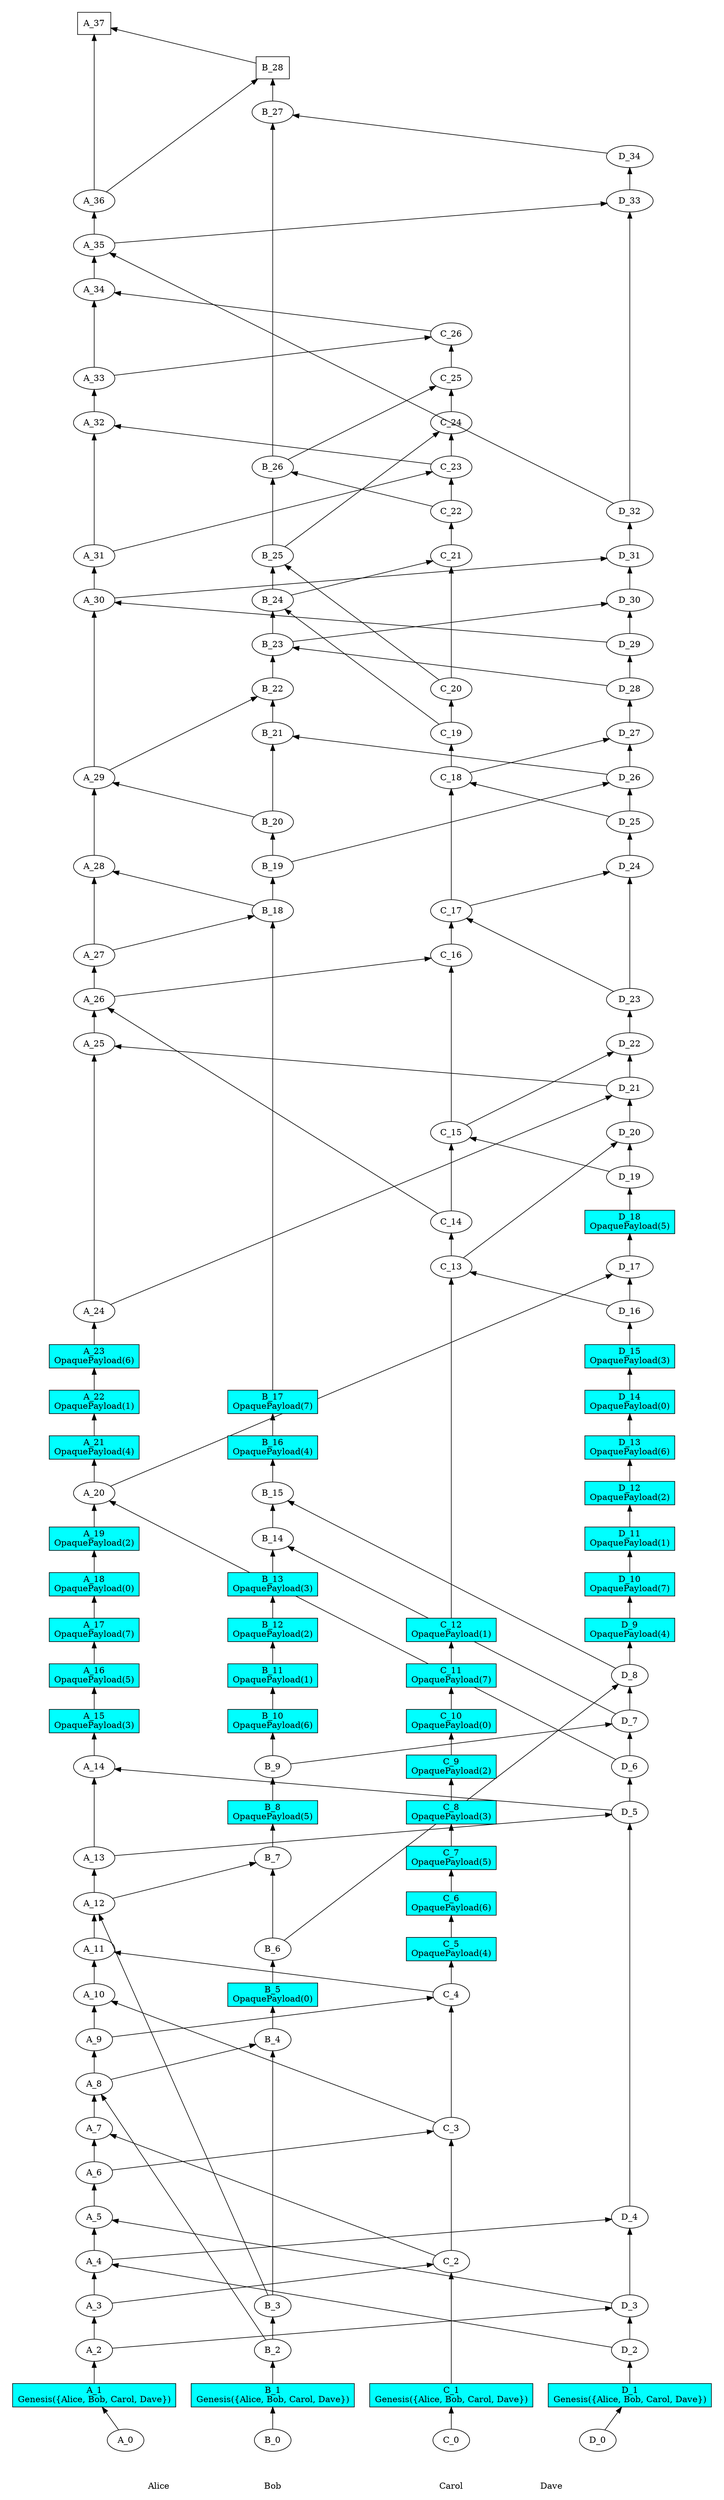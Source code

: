 /// our_id: Alice
/// peer_list: {
///   Alice: PeerState(VOTE|SEND|RECV)
///   Bob: PeerState(VOTE|SEND|RECV)
///   Carol: PeerState(VOTE|SEND|RECV)
///   Dave: PeerState(VOTE|SEND|RECV)
/// }
digraph GossipGraph {
  splines=false
  rankdir=BT

  style=invis
  subgraph cluster_Alice {
    label="Alice"
    "Alice" [style=invis]
    "Alice" -> "A_0" [style=invis]
    "A_0" -> "A_1" [minlen=1]
    "A_1" -> "A_2" [minlen=1]
    "A_2" -> "A_3" [minlen=1]
    "A_3" -> "A_4" [minlen=1]
    "A_4" -> "A_5" [minlen=1]
    "A_5" -> "A_6" [minlen=1]
    "A_6" -> "A_7" [minlen=1]
    "A_7" -> "A_8" [minlen=1]
    "A_8" -> "A_9" [minlen=1]
    "A_9" -> "A_10" [minlen=1]
    "A_10" -> "A_11" [minlen=1]
    "A_11" -> "A_12" [minlen=1]
    "A_12" -> "A_13" [minlen=1]
    "A_13" -> "A_14" [minlen=2]
    "A_14" -> "A_15" [minlen=1]
    "A_15" -> "A_16" [minlen=1]
    "A_16" -> "A_17" [minlen=1]
    "A_17" -> "A_18" [minlen=1]
    "A_18" -> "A_19" [minlen=1]
    "A_19" -> "A_20" [minlen=1]
    "A_20" -> "A_21" [minlen=1]
    "A_21" -> "A_22" [minlen=1]
    "A_22" -> "A_23" [minlen=1]
    "A_23" -> "A_24" [minlen=1]
    "A_24" -> "A_25" [minlen=6]
    "A_25" -> "A_26" [minlen=1]
    "A_26" -> "A_27" [minlen=1]
    "A_27" -> "A_28" [minlen=2]
    "A_28" -> "A_29" [minlen=2]
    "A_29" -> "A_30" [minlen=4]
    "A_30" -> "A_31" [minlen=1]
    "A_31" -> "A_32" [minlen=3]
    "A_32" -> "A_33" [minlen=1]
    "A_33" -> "A_34" [minlen=2]
    "A_34" -> "A_35" [minlen=1]
    "A_35" -> "A_36" [minlen=1]
    "A_36" -> "A_37" [minlen=4]
  }
  "D_2" -> "A_4" [constraint=false]
  "D_3" -> "A_5" [constraint=false]
  "C_2" -> "A_7" [constraint=false]
  "B_2" -> "A_8" [constraint=false]
  "C_3" -> "A_10" [constraint=false]
  "C_4" -> "A_11" [constraint=false]
  "B_3" -> "A_12" [constraint=false]
  "D_5" -> "A_14" [constraint=false]
  "D_6" -> "A_20" [constraint=false]
  "D_21" -> "A_25" [constraint=false]
  "C_14" -> "A_26" [constraint=false]
  "B_18" -> "A_28" [constraint=false]
  "B_20" -> "A_29" [constraint=false]
  "D_29" -> "A_30" [constraint=false]
  "C_23" -> "A_32" [constraint=false]
  "C_26" -> "A_34" [constraint=false]
  "D_32" -> "A_35" [constraint=false]
  "B_28" -> "A_37" [constraint=false]

  style=invis
  subgraph cluster_Bob {
    label="Bob"
    "Bob" [style=invis]
    "Bob" -> "B_0" [style=invis]
    "B_0" -> "B_1" [minlen=1]
    "B_1" -> "B_2" [minlen=1]
    "B_2" -> "B_3" [minlen=1]
    "B_3" -> "B_4" [minlen=6]
    "B_4" -> "B_5" [minlen=1]
    "B_5" -> "B_6" [minlen=1]
    "B_6" -> "B_7" [minlen=2]
    "B_7" -> "B_8" [minlen=1]
    "B_8" -> "B_9" [minlen=1]
    "B_9" -> "B_10" [minlen=1]
    "B_10" -> "B_11" [minlen=1]
    "B_11" -> "B_12" [minlen=1]
    "B_12" -> "B_13" [minlen=1]
    "B_13" -> "B_14" [minlen=1]
    "B_14" -> "B_15" [minlen=1]
    "B_15" -> "B_16" [minlen=1]
    "B_16" -> "B_17" [minlen=1]
    "B_17" -> "B_18" [minlen=11]
    "B_18" -> "B_19" [minlen=1]
    "B_19" -> "B_20" [minlen=1]
    "B_20" -> "B_21" [minlen=2]
    "B_21" -> "B_22" [minlen=1]
    "B_22" -> "B_23" [minlen=1]
    "B_23" -> "B_24" [minlen=1]
    "B_24" -> "B_25" [minlen=1]
    "B_25" -> "B_26" [minlen=2]
    "B_26" -> "B_27" [minlen=8]
    "B_27" -> "B_28" [minlen=1]
  }
  "A_8" -> "B_4" [constraint=false]
  "A_12" -> "B_7" [constraint=false]
  "D_7" -> "B_14" [constraint=false]
  "D_8" -> "B_15" [constraint=false]
  "A_27" -> "B_18" [constraint=false]
  "D_26" -> "B_21" [constraint=false]
  "A_29" -> "B_22" [constraint=false]
  "D_28" -> "B_23" [constraint=false]
  "C_19" -> "B_24" [constraint=false]
  "C_20" -> "B_25" [constraint=false]
  "C_22" -> "B_26" [constraint=false]
  "D_34" -> "B_27" [constraint=false]
  "A_36" -> "B_28" [constraint=false]

  style=invis
  subgraph cluster_Carol {
    label="Carol"
    "Carol" [style=invis]
    "Carol" -> "C_0" [style=invis]
    "C_0" -> "C_1" [minlen=1]
    "C_1" -> "C_2" [minlen=3]
    "C_2" -> "C_3" [minlen=3]
    "C_3" -> "C_4" [minlen=3]
    "C_4" -> "C_5" [minlen=1]
    "C_5" -> "C_6" [minlen=1]
    "C_6" -> "C_7" [minlen=1]
    "C_7" -> "C_8" [minlen=1]
    "C_8" -> "C_9" [minlen=1]
    "C_9" -> "C_10" [minlen=1]
    "C_10" -> "C_11" [minlen=1]
    "C_11" -> "C_12" [minlen=1]
    "C_12" -> "C_13" [minlen=8]
    "C_13" -> "C_14" [minlen=1]
    "C_14" -> "C_15" [minlen=2]
    "C_15" -> "C_16" [minlen=4]
    "C_16" -> "C_17" [minlen=1]
    "C_17" -> "C_18" [minlen=3]
    "C_18" -> "C_19" [minlen=1]
    "C_19" -> "C_20" [minlen=1]
    "C_20" -> "C_21" [minlen=3]
    "C_21" -> "C_22" [minlen=1]
    "C_22" -> "C_23" [minlen=1]
    "C_23" -> "C_24" [minlen=1]
    "C_24" -> "C_25" [minlen=1]
    "C_25" -> "C_26" [minlen=1]
  }
  "A_3" -> "C_2" [constraint=false]
  "A_6" -> "C_3" [constraint=false]
  "A_9" -> "C_4" [constraint=false]
  "D_16" -> "C_13" [constraint=false]
  "D_19" -> "C_15" [constraint=false]
  "A_26" -> "C_16" [constraint=false]
  "D_23" -> "C_17" [constraint=false]
  "D_25" -> "C_18" [constraint=false]
  "B_24" -> "C_21" [constraint=false]
  "A_31" -> "C_23" [constraint=false]
  "B_25" -> "C_24" [constraint=false]
  "B_26" -> "C_25" [constraint=false]
  "A_33" -> "C_26" [constraint=false]

  style=invis
  subgraph cluster_Dave {
    label="Dave"
    "Dave" [style=invis]
    "Dave" -> "D_0" [style=invis]
    "D_0" -> "D_1" [minlen=1]
    "D_1" -> "D_2" [minlen=1]
    "D_2" -> "D_3" [minlen=1]
    "D_3" -> "D_4" [minlen=2]
    "D_4" -> "D_5" [minlen=9]
    "D_5" -> "D_6" [minlen=1]
    "D_6" -> "D_7" [minlen=1]
    "D_7" -> "D_8" [minlen=1]
    "D_8" -> "D_9" [minlen=1]
    "D_9" -> "D_10" [minlen=1]
    "D_10" -> "D_11" [minlen=1]
    "D_11" -> "D_12" [minlen=1]
    "D_12" -> "D_13" [minlen=1]
    "D_13" -> "D_14" [minlen=1]
    "D_14" -> "D_15" [minlen=1]
    "D_15" -> "D_16" [minlen=1]
    "D_16" -> "D_17" [minlen=1]
    "D_17" -> "D_18" [minlen=1]
    "D_18" -> "D_19" [minlen=1]
    "D_19" -> "D_20" [minlen=1]
    "D_20" -> "D_21" [minlen=1]
    "D_21" -> "D_22" [minlen=1]
    "D_22" -> "D_23" [minlen=1]
    "D_23" -> "D_24" [minlen=3]
    "D_24" -> "D_25" [minlen=1]
    "D_25" -> "D_26" [minlen=1]
    "D_26" -> "D_27" [minlen=1]
    "D_27" -> "D_28" [minlen=1]
    "D_28" -> "D_29" [minlen=1]
    "D_29" -> "D_30" [minlen=1]
    "D_30" -> "D_31" [minlen=1]
    "D_31" -> "D_32" [minlen=1]
    "D_32" -> "D_33" [minlen=7]
    "D_33" -> "D_34" [minlen=1]
  }
  "A_2" -> "D_3" [constraint=false]
  "A_4" -> "D_4" [constraint=false]
  "A_13" -> "D_5" [constraint=false]
  "B_9" -> "D_7" [constraint=false]
  "B_6" -> "D_8" [constraint=false]
  "A_20" -> "D_17" [constraint=false]
  "C_13" -> "D_20" [constraint=false]
  "A_24" -> "D_21" [constraint=false]
  "C_15" -> "D_22" [constraint=false]
  "C_17" -> "D_24" [constraint=false]
  "B_19" -> "D_26" [constraint=false]
  "C_18" -> "D_27" [constraint=false]
  "B_23" -> "D_30" [constraint=false]
  "A_30" -> "D_31" [constraint=false]
  "A_35" -> "D_33" [constraint=false]

  {
    rank=same
    "Alice" [style=filled, color=white]
    "Bob" [style=filled, color=white]
    "Carol" [style=filled, color=white]
    "Dave" [style=filled, color=white]
  }
  "Alice" -> "Bob" -> "Carol" -> "Dave" [style=invis]

/// ===== details of events =====
  "A_0" [fillcolor=white, label=<<table border="0" cellborder="0" cellpadding="0" cellspacing="0">
<tr><td colspan="6">A_0</td></tr>
</table>>]
/// cause: Initial
/// last_ancestors: {Alice: 0}

  "A_1" [style=filled, fillcolor=cyan, shape=rectangle, label=<<table border="0" cellborder="0" cellpadding="0" cellspacing="0">
<tr><td colspan="6">A_1</td></tr>
<tr><td colspan="6">Genesis({Alice, Bob, Carol, Dave})</td></tr>
</table>>]
/// cause: Observation(Genesis({Alice, Bob, Carol, Dave}))
/// last_ancestors: {Alice: 1}

  "A_2" [fillcolor=white, label=<<table border="0" cellborder="0" cellpadding="0" cellspacing="0">
<tr><td colspan="6">A_2</td></tr>
</table>>]
/// cause: Requesting(Dave)
/// last_ancestors: {Alice: 2}

  "A_3" [fillcolor=white, label=<<table border="0" cellborder="0" cellpadding="0" cellspacing="0">
<tr><td colspan="6">A_3</td></tr>
</table>>]
/// cause: Requesting(Carol)
/// last_ancestors: {Alice: 3}

  "A_4" [fillcolor=white, label=<<table border="0" cellborder="0" cellpadding="0" cellspacing="0">
<tr><td colspan="6">A_4</td></tr>
</table>>]
/// cause: Request
/// last_ancestors: {Alice: 4, Dave: 2}

  "A_5" [fillcolor=white, label=<<table border="0" cellborder="0" cellpadding="0" cellspacing="0">
<tr><td colspan="6">A_5</td></tr>
</table>>]
/// cause: Response
/// last_ancestors: {Alice: 5, Dave: 3}

  "A_6" [fillcolor=white, label=<<table border="0" cellborder="0" cellpadding="0" cellspacing="0">
<tr><td colspan="6">A_6</td></tr>
</table>>]
/// cause: Requesting(Carol)
/// last_ancestors: {Alice: 6, Dave: 3}

  "A_7" [fillcolor=white, label=<<table border="0" cellborder="0" cellpadding="0" cellspacing="0">
<tr><td colspan="6">A_7</td></tr>
</table>>]
/// cause: Response
/// last_ancestors: {Alice: 7, Carol: 2, Dave: 3}

  "A_8" [fillcolor=white, label=<<table border="0" cellborder="0" cellpadding="0" cellspacing="0">
<tr><td colspan="6">A_8</td></tr>
</table>>]
/// cause: Request
/// last_ancestors: {Alice: 8, Bob: 2, Carol: 2, Dave: 3}

  "A_9" [fillcolor=white, label=<<table border="0" cellborder="0" cellpadding="0" cellspacing="0">
<tr><td colspan="6">A_9</td></tr>
</table>>]
/// cause: Requesting(Carol)
/// last_ancestors: {Alice: 9, Bob: 2, Carol: 2, Dave: 3}

  "A_10" [fillcolor=white, label=<<table border="0" cellborder="0" cellpadding="0" cellspacing="0">
<tr><td colspan="6">A_10</td></tr>
</table>>]
/// cause: Response
/// last_ancestors: {Alice: 10, Bob: 2, Carol: 3, Dave: 3}

  "A_11" [fillcolor=white, label=<<table border="0" cellborder="0" cellpadding="0" cellspacing="0">
<tr><td colspan="6">A_11</td></tr>
</table>>]
/// cause: Response
/// last_ancestors: {Alice: 11, Bob: 2, Carol: 4, Dave: 3}

  "A_12" [fillcolor=white, label=<<table border="0" cellborder="0" cellpadding="0" cellspacing="0">
<tr><td colspan="6">A_12</td></tr>
</table>>]
/// cause: Request
/// last_ancestors: {Alice: 12, Bob: 3, Carol: 4, Dave: 3}

  "A_13" [fillcolor=white, label=<<table border="0" cellborder="0" cellpadding="0" cellspacing="0">
<tr><td colspan="6">A_13</td></tr>
</table>>]
/// cause: Requesting(Dave)
/// last_ancestors: {Alice: 13, Bob: 3, Carol: 4, Dave: 3}

  "A_14" [fillcolor=white, label=<<table border="0" cellborder="0" cellpadding="0" cellspacing="0">
<tr><td colspan="6">A_14</td></tr>
</table>>]
/// cause: Response
/// last_ancestors: {Alice: 14, Bob: 3, Carol: 4, Dave: 5}

  "A_15" [style=filled, fillcolor=cyan, shape=rectangle, label=<<table border="0" cellborder="0" cellpadding="0" cellspacing="0">
<tr><td colspan="6">A_15</td></tr>
<tr><td colspan="6">OpaquePayload(3)</td></tr>
</table>>]
/// cause: Observation(OpaquePayload(3))
/// last_ancestors: {Alice: 15, Bob: 3, Carol: 4, Dave: 5}

  "A_16" [style=filled, fillcolor=cyan, shape=rectangle, label=<<table border="0" cellborder="0" cellpadding="0" cellspacing="0">
<tr><td colspan="6">A_16</td></tr>
<tr><td colspan="6">OpaquePayload(5)</td></tr>
</table>>]
/// cause: Observation(OpaquePayload(5))
/// last_ancestors: {Alice: 16, Bob: 3, Carol: 4, Dave: 5}

  "A_17" [style=filled, fillcolor=cyan, shape=rectangle, label=<<table border="0" cellborder="0" cellpadding="0" cellspacing="0">
<tr><td colspan="6">A_17</td></tr>
<tr><td colspan="6">OpaquePayload(7)</td></tr>
</table>>]
/// cause: Observation(OpaquePayload(7))
/// last_ancestors: {Alice: 17, Bob: 3, Carol: 4, Dave: 5}

  "A_18" [style=filled, fillcolor=cyan, shape=rectangle, label=<<table border="0" cellborder="0" cellpadding="0" cellspacing="0">
<tr><td colspan="6">A_18</td></tr>
<tr><td colspan="6">OpaquePayload(0)</td></tr>
</table>>]
/// cause: Observation(OpaquePayload(0))
/// last_ancestors: {Alice: 18, Bob: 3, Carol: 4, Dave: 5}

  "A_19" [style=filled, fillcolor=cyan, shape=rectangle, label=<<table border="0" cellborder="0" cellpadding="0" cellspacing="0">
<tr><td colspan="6">A_19</td></tr>
<tr><td colspan="6">OpaquePayload(2)</td></tr>
</table>>]
/// cause: Observation(OpaquePayload(2))
/// last_ancestors: {Alice: 19, Bob: 3, Carol: 4, Dave: 5}

  "A_20" [fillcolor=white, label=<<table border="0" cellborder="0" cellpadding="0" cellspacing="0">
<tr><td colspan="6">A_20</td></tr>
</table>>]
/// cause: Request
/// last_ancestors: {Alice: 20, Bob: 3, Carol: 4, Dave: 6}

  "A_21" [style=filled, fillcolor=cyan, shape=rectangle, label=<<table border="0" cellborder="0" cellpadding="0" cellspacing="0">
<tr><td colspan="6">A_21</td></tr>
<tr><td colspan="6">OpaquePayload(4)</td></tr>
</table>>]
/// cause: Observation(OpaquePayload(4))
/// last_ancestors: {Alice: 21, Bob: 3, Carol: 4, Dave: 6}

  "A_22" [style=filled, fillcolor=cyan, shape=rectangle, label=<<table border="0" cellborder="0" cellpadding="0" cellspacing="0">
<tr><td colspan="6">A_22</td></tr>
<tr><td colspan="6">OpaquePayload(1)</td></tr>
</table>>]
/// cause: Observation(OpaquePayload(1))
/// last_ancestors: {Alice: 22, Bob: 3, Carol: 4, Dave: 6}

  "A_23" [style=filled, fillcolor=cyan, shape=rectangle, label=<<table border="0" cellborder="0" cellpadding="0" cellspacing="0">
<tr><td colspan="6">A_23</td></tr>
<tr><td colspan="6">OpaquePayload(6)</td></tr>
</table>>]
/// cause: Observation(OpaquePayload(6))
/// last_ancestors: {Alice: 23, Bob: 3, Carol: 4, Dave: 6}

  "A_24" [fillcolor=white, label=<<table border="0" cellborder="0" cellpadding="0" cellspacing="0">
<tr><td colspan="6">A_24</td></tr>
</table>>]
/// cause: Requesting(Dave)
/// last_ancestors: {Alice: 24, Bob: 3, Carol: 4, Dave: 6}

  "A_25" [fillcolor=white, label=<<table border="0" cellborder="0" cellpadding="0" cellspacing="0">
<tr><td colspan="6">A_25</td></tr>
</table>>]
/// cause: Response
/// last_ancestors: {Alice: 25, Bob: 9, Carol: 13, Dave: 21}

  "A_26" [fillcolor=white, label=<<table border="0" cellborder="0" cellpadding="0" cellspacing="0">
<tr><td colspan="6">A_26</td></tr>
</table>>]
/// cause: Request
/// last_ancestors: {Alice: 26, Bob: 9, Carol: 14, Dave: 21}

  "A_27" [fillcolor=white, label=<<table border="0" cellborder="0" cellpadding="0" cellspacing="0">
<tr><td colspan="6">A_27</td></tr>
</table>>]
/// cause: Requesting(Bob)
/// last_ancestors: {Alice: 27, Bob: 9, Carol: 14, Dave: 21}

  "A_28" [fillcolor=white, label=<<table border="0" cellborder="0" cellpadding="0" cellspacing="0">
<tr><td colspan="6">A_28</td></tr>
</table>>]
/// cause: Response
/// last_ancestors: {Alice: 28, Bob: 18, Carol: 14, Dave: 21}

  "A_29" [fillcolor=white, label=<<table border="0" cellborder="0" cellpadding="0" cellspacing="0">
<tr><td colspan="6">A_29</td></tr>
</table>>]
/// cause: Request
/// last_ancestors: {Alice: 29, Bob: 20, Carol: 14, Dave: 21}

  "A_30" [fillcolor=white, label=<<table border="0" cellborder="0" cellpadding="0" cellspacing="0">
<tr><td colspan="6">A_30</td></tr>
</table>>]
/// cause: Request
/// last_ancestors: {Alice: 30, Bob: 20, Carol: 18, Dave: 29}

  "A_31" [fillcolor=white, label=<<table border="0" cellborder="0" cellpadding="0" cellspacing="0">
<tr><td colspan="6">A_31</td></tr>
</table>>]
/// cause: Requesting(Carol)
/// last_ancestors: {Alice: 31, Bob: 20, Carol: 18, Dave: 29}

  "A_32" [fillcolor=white, label=<<table border="0" cellborder="0" cellpadding="0" cellspacing="0">
<tr><td colspan="6">A_32</td></tr>
</table>>]
/// cause: Response
/// last_ancestors: {Alice: 32, Bob: 24, Carol: 23, Dave: 29}

  "A_33" [fillcolor=white, label=<<table border="0" cellborder="0" cellpadding="0" cellspacing="0">
<tr><td colspan="6">A_33</td></tr>
</table>>]
/// cause: Requesting(Carol)
/// last_ancestors: {Alice: 33, Bob: 24, Carol: 23, Dave: 29}

  "A_34" [fillcolor=white, label=<<table border="0" cellborder="0" cellpadding="0" cellspacing="0">
<tr><td colspan="6">A_34</td></tr>
</table>>]
/// cause: Response
/// last_ancestors: {Alice: 34, Bob: 26, Carol: 26, Dave: 29}

  "A_35" [fillcolor=white, label=<<table border="0" cellborder="0" cellpadding="0" cellspacing="0">
<tr><td colspan="6">A_35</td></tr>
</table>>]
/// cause: Request
/// last_ancestors: {Alice: 35, Bob: 26, Carol: 26, Dave: 32}

  "A_36" [fillcolor=white, label=<<table border="0" cellborder="0" cellpadding="0" cellspacing="0">
<tr><td colspan="6">A_36</td></tr>
</table>>]
/// cause: Requesting(Bob)
/// last_ancestors: {Alice: 36, Bob: 26, Carol: 26, Dave: 32}

  "A_37" [fillcolor=white, shape=rectangle, label=<<table border="0" cellborder="0" cellpadding="0" cellspacing="0">
<tr><td colspan="6">A_37</td></tr>
</table>>]
/// cause: Response
/// last_ancestors: {Alice: 37, Bob: 28, Carol: 26, Dave: 34}

  "B_0" [fillcolor=white, label=<<table border="0" cellborder="0" cellpadding="0" cellspacing="0">
<tr><td colspan="6">B_0</td></tr>
</table>>]
/// cause: Initial
/// last_ancestors: {Bob: 0}

  "B_1" [style=filled, fillcolor=cyan, shape=rectangle, label=<<table border="0" cellborder="0" cellpadding="0" cellspacing="0">
<tr><td colspan="6">B_1</td></tr>
<tr><td colspan="6">Genesis({Alice, Bob, Carol, Dave})</td></tr>
</table>>]
/// cause: Observation(Genesis({Alice, Bob, Carol, Dave}))
/// last_ancestors: {Bob: 1}

  "B_2" [fillcolor=white, label=<<table border="0" cellborder="0" cellpadding="0" cellspacing="0">
<tr><td colspan="6">B_2</td></tr>
</table>>]
/// cause: Requesting(Alice)
/// last_ancestors: {Bob: 2}

  "B_3" [fillcolor=white, label=<<table border="0" cellborder="0" cellpadding="0" cellspacing="0">
<tr><td colspan="6">B_3</td></tr>
</table>>]
/// cause: Requesting(Alice)
/// last_ancestors: {Bob: 3}

  "B_4" [fillcolor=white, label=<<table border="0" cellborder="0" cellpadding="0" cellspacing="0">
<tr><td colspan="6">B_4</td></tr>
</table>>]
/// cause: Response
/// last_ancestors: {Alice: 8, Bob: 4, Carol: 2, Dave: 3}

  "B_5" [style=filled, fillcolor=cyan, shape=rectangle, label=<<table border="0" cellborder="0" cellpadding="0" cellspacing="0">
<tr><td colspan="6">B_5</td></tr>
<tr><td colspan="6">OpaquePayload(0)</td></tr>
</table>>]
/// cause: Observation(OpaquePayload(0))
/// last_ancestors: {Alice: 8, Bob: 5, Carol: 2, Dave: 3}

  "B_6" [fillcolor=white, label=<<table border="0" cellborder="0" cellpadding="0" cellspacing="0">
<tr><td colspan="6">B_6</td></tr>
</table>>]
/// cause: Requesting(Dave)
/// last_ancestors: {Alice: 8, Bob: 6, Carol: 2, Dave: 3}

  "B_7" [fillcolor=white, label=<<table border="0" cellborder="0" cellpadding="0" cellspacing="0">
<tr><td colspan="6">B_7</td></tr>
</table>>]
/// cause: Response
/// last_ancestors: {Alice: 12, Bob: 7, Carol: 4, Dave: 3}

  "B_8" [style=filled, fillcolor=cyan, shape=rectangle, label=<<table border="0" cellborder="0" cellpadding="0" cellspacing="0">
<tr><td colspan="6">B_8</td></tr>
<tr><td colspan="6">OpaquePayload(5)</td></tr>
</table>>]
/// cause: Observation(OpaquePayload(5))
/// last_ancestors: {Alice: 12, Bob: 8, Carol: 4, Dave: 3}

  "B_9" [fillcolor=white, label=<<table border="0" cellborder="0" cellpadding="0" cellspacing="0">
<tr><td colspan="6">B_9</td></tr>
</table>>]
/// cause: Requesting(Dave)
/// last_ancestors: {Alice: 12, Bob: 9, Carol: 4, Dave: 3}

  "B_10" [style=filled, fillcolor=cyan, shape=rectangle, label=<<table border="0" cellborder="0" cellpadding="0" cellspacing="0">
<tr><td colspan="6">B_10</td></tr>
<tr><td colspan="6">OpaquePayload(6)</td></tr>
</table>>]
/// cause: Observation(OpaquePayload(6))
/// last_ancestors: {Alice: 12, Bob: 10, Carol: 4, Dave: 3}

  "B_11" [style=filled, fillcolor=cyan, shape=rectangle, label=<<table border="0" cellborder="0" cellpadding="0" cellspacing="0">
<tr><td colspan="6">B_11</td></tr>
<tr><td colspan="6">OpaquePayload(1)</td></tr>
</table>>]
/// cause: Observation(OpaquePayload(1))
/// last_ancestors: {Alice: 12, Bob: 11, Carol: 4, Dave: 3}

  "B_12" [style=filled, fillcolor=cyan, shape=rectangle, label=<<table border="0" cellborder="0" cellpadding="0" cellspacing="0">
<tr><td colspan="6">B_12</td></tr>
<tr><td colspan="6">OpaquePayload(2)</td></tr>
</table>>]
/// cause: Observation(OpaquePayload(2))
/// last_ancestors: {Alice: 12, Bob: 12, Carol: 4, Dave: 3}

  "B_13" [style=filled, fillcolor=cyan, shape=rectangle, label=<<table border="0" cellborder="0" cellpadding="0" cellspacing="0">
<tr><td colspan="6">B_13</td></tr>
<tr><td colspan="6">OpaquePayload(3)</td></tr>
</table>>]
/// cause: Observation(OpaquePayload(3))
/// last_ancestors: {Alice: 12, Bob: 13, Carol: 4, Dave: 3}

  "B_14" [fillcolor=white, label=<<table border="0" cellborder="0" cellpadding="0" cellspacing="0">
<tr><td colspan="6">B_14</td></tr>
</table>>]
/// cause: Response
/// last_ancestors: {Alice: 13, Bob: 14, Carol: 4, Dave: 7}

  "B_15" [fillcolor=white, label=<<table border="0" cellborder="0" cellpadding="0" cellspacing="0">
<tr><td colspan="6">B_15</td></tr>
</table>>]
/// cause: Response
/// last_ancestors: {Alice: 13, Bob: 15, Carol: 4, Dave: 8}

  "B_16" [style=filled, fillcolor=cyan, shape=rectangle, label=<<table border="0" cellborder="0" cellpadding="0" cellspacing="0">
<tr><td colspan="6">B_16</td></tr>
<tr><td colspan="6">OpaquePayload(4)</td></tr>
</table>>]
/// cause: Observation(OpaquePayload(4))
/// last_ancestors: {Alice: 13, Bob: 16, Carol: 4, Dave: 8}

  "B_17" [style=filled, fillcolor=cyan, shape=rectangle, label=<<table border="0" cellborder="0" cellpadding="0" cellspacing="0">
<tr><td colspan="6">B_17</td></tr>
<tr><td colspan="6">OpaquePayload(7)</td></tr>
</table>>]
/// cause: Observation(OpaquePayload(7))
/// last_ancestors: {Alice: 13, Bob: 17, Carol: 4, Dave: 8}

  "B_18" [fillcolor=white, label=<<table border="0" cellborder="0" cellpadding="0" cellspacing="0">
<tr><td colspan="6">B_18</td></tr>
</table>>]
/// cause: Request
/// last_ancestors: {Alice: 27, Bob: 18, Carol: 14, Dave: 21}

  "B_19" [fillcolor=white, label=<<table border="0" cellborder="0" cellpadding="0" cellspacing="0">
<tr><td colspan="6">B_19</td></tr>
</table>>]
/// cause: Requesting(Dave)
/// last_ancestors: {Alice: 27, Bob: 19, Carol: 14, Dave: 21}

  "B_20" [fillcolor=white, label=<<table border="0" cellborder="0" cellpadding="0" cellspacing="0">
<tr><td colspan="6">B_20</td></tr>
</table>>]
/// cause: Requesting(Alice)
/// last_ancestors: {Alice: 27, Bob: 20, Carol: 14, Dave: 21}

  "B_21" [fillcolor=white, label=<<table border="0" cellborder="0" cellpadding="0" cellspacing="0">
<tr><td colspan="6">B_21</td></tr>
</table>>]
/// cause: Response
/// last_ancestors: {Alice: 27, Bob: 21, Carol: 17, Dave: 26}

  "B_22" [fillcolor=white, label=<<table border="0" cellborder="0" cellpadding="0" cellspacing="0">
<tr><td colspan="6">B_22</td></tr>
</table>>]
/// cause: Response
/// last_ancestors: {Alice: 29, Bob: 22, Carol: 17, Dave: 26}

  "B_23" [fillcolor=white, label=<<table border="0" cellborder="0" cellpadding="0" cellspacing="0">
<tr><td colspan="6">B_23</td></tr>
</table>>]
/// cause: Request
/// last_ancestors: {Alice: 29, Bob: 23, Carol: 18, Dave: 28}

  "B_24" [fillcolor=white, label=<<table border="0" cellborder="0" cellpadding="0" cellspacing="0">
<tr><td colspan="6">B_24</td></tr>
</table>>]
/// cause: Request
/// last_ancestors: {Alice: 29, Bob: 24, Carol: 19, Dave: 28}

  "B_25" [fillcolor=white, label=<<table border="0" cellborder="0" cellpadding="0" cellspacing="0">
<tr><td colspan="6">B_25</td></tr>
</table>>]
/// cause: Request
/// last_ancestors: {Alice: 29, Bob: 25, Carol: 20, Dave: 28}

  "B_26" [fillcolor=white, label=<<table border="0" cellborder="0" cellpadding="0" cellspacing="0">
<tr><td colspan="6">B_26</td></tr>
</table>>]
/// cause: Request
/// last_ancestors: {Alice: 29, Bob: 26, Carol: 22, Dave: 28}

  "B_27" [fillcolor=white, label=<<table border="0" cellborder="0" cellpadding="0" cellspacing="0">
<tr><td colspan="6">B_27</td></tr>
</table>>]
/// cause: Request
/// last_ancestors: {Alice: 35, Bob: 27, Carol: 26, Dave: 34}

  "B_28" [fillcolor=white, shape=rectangle, label=<<table border="0" cellborder="0" cellpadding="0" cellspacing="0">
<tr><td colspan="6">B_28</td></tr>
</table>>]
/// cause: Request
/// last_ancestors: {Alice: 36, Bob: 28, Carol: 26, Dave: 34}

  "C_0" [fillcolor=white, label=<<table border="0" cellborder="0" cellpadding="0" cellspacing="0">
<tr><td colspan="6">C_0</td></tr>
</table>>]
/// cause: Initial
/// last_ancestors: {Carol: 0}

  "C_1" [style=filled, fillcolor=cyan, shape=rectangle, label=<<table border="0" cellborder="0" cellpadding="0" cellspacing="0">
<tr><td colspan="6">C_1</td></tr>
<tr><td colspan="6">Genesis({Alice, Bob, Carol, Dave})</td></tr>
</table>>]
/// cause: Observation(Genesis({Alice, Bob, Carol, Dave}))
/// last_ancestors: {Carol: 1}

  "C_2" [fillcolor=white, label=<<table border="0" cellborder="0" cellpadding="0" cellspacing="0">
<tr><td colspan="6">C_2</td></tr>
</table>>]
/// cause: Request
/// last_ancestors: {Alice: 3, Carol: 2}

  "C_3" [fillcolor=white, label=<<table border="0" cellborder="0" cellpadding="0" cellspacing="0">
<tr><td colspan="6">C_3</td></tr>
</table>>]
/// cause: Request
/// last_ancestors: {Alice: 6, Carol: 3, Dave: 3}

  "C_4" [fillcolor=white, label=<<table border="0" cellborder="0" cellpadding="0" cellspacing="0">
<tr><td colspan="6">C_4</td></tr>
</table>>]
/// cause: Request
/// last_ancestors: {Alice: 9, Bob: 2, Carol: 4, Dave: 3}

  "C_5" [style=filled, fillcolor=cyan, shape=rectangle, label=<<table border="0" cellborder="0" cellpadding="0" cellspacing="0">
<tr><td colspan="6">C_5</td></tr>
<tr><td colspan="6">OpaquePayload(4)</td></tr>
</table>>]
/// cause: Observation(OpaquePayload(4))
/// last_ancestors: {Alice: 9, Bob: 2, Carol: 5, Dave: 3}

  "C_6" [style=filled, fillcolor=cyan, shape=rectangle, label=<<table border="0" cellborder="0" cellpadding="0" cellspacing="0">
<tr><td colspan="6">C_6</td></tr>
<tr><td colspan="6">OpaquePayload(6)</td></tr>
</table>>]
/// cause: Observation(OpaquePayload(6))
/// last_ancestors: {Alice: 9, Bob: 2, Carol: 6, Dave: 3}

  "C_7" [style=filled, fillcolor=cyan, shape=rectangle, label=<<table border="0" cellborder="0" cellpadding="0" cellspacing="0">
<tr><td colspan="6">C_7</td></tr>
<tr><td colspan="6">OpaquePayload(5)</td></tr>
</table>>]
/// cause: Observation(OpaquePayload(5))
/// last_ancestors: {Alice: 9, Bob: 2, Carol: 7, Dave: 3}

  "C_8" [style=filled, fillcolor=cyan, shape=rectangle, label=<<table border="0" cellborder="0" cellpadding="0" cellspacing="0">
<tr><td colspan="6">C_8</td></tr>
<tr><td colspan="6">OpaquePayload(3)</td></tr>
</table>>]
/// cause: Observation(OpaquePayload(3))
/// last_ancestors: {Alice: 9, Bob: 2, Carol: 8, Dave: 3}

  "C_9" [style=filled, fillcolor=cyan, shape=rectangle, label=<<table border="0" cellborder="0" cellpadding="0" cellspacing="0">
<tr><td colspan="6">C_9</td></tr>
<tr><td colspan="6">OpaquePayload(2)</td></tr>
</table>>]
/// cause: Observation(OpaquePayload(2))
/// last_ancestors: {Alice: 9, Bob: 2, Carol: 9, Dave: 3}

  "C_10" [style=filled, fillcolor=cyan, shape=rectangle, label=<<table border="0" cellborder="0" cellpadding="0" cellspacing="0">
<tr><td colspan="6">C_10</td></tr>
<tr><td colspan="6">OpaquePayload(0)</td></tr>
</table>>]
/// cause: Observation(OpaquePayload(0))
/// last_ancestors: {Alice: 9, Bob: 2, Carol: 10, Dave: 3}

  "C_11" [style=filled, fillcolor=cyan, shape=rectangle, label=<<table border="0" cellborder="0" cellpadding="0" cellspacing="0">
<tr><td colspan="6">C_11</td></tr>
<tr><td colspan="6">OpaquePayload(7)</td></tr>
</table>>]
/// cause: Observation(OpaquePayload(7))
/// last_ancestors: {Alice: 9, Bob: 2, Carol: 11, Dave: 3}

  "C_12" [style=filled, fillcolor=cyan, shape=rectangle, label=<<table border="0" cellborder="0" cellpadding="0" cellspacing="0">
<tr><td colspan="6">C_12</td></tr>
<tr><td colspan="6">OpaquePayload(1)</td></tr>
</table>>]
/// cause: Observation(OpaquePayload(1))
/// last_ancestors: {Alice: 9, Bob: 2, Carol: 12, Dave: 3}

  "C_13" [fillcolor=white, label=<<table border="0" cellborder="0" cellpadding="0" cellspacing="0">
<tr><td colspan="6">C_13</td></tr>
</table>>]
/// cause: Request
/// last_ancestors: {Alice: 13, Bob: 9, Carol: 13, Dave: 16}

  "C_14" [fillcolor=white, label=<<table border="0" cellborder="0" cellpadding="0" cellspacing="0">
<tr><td colspan="6">C_14</td></tr>
</table>>]
/// cause: Requesting(Alice)
/// last_ancestors: {Alice: 13, Bob: 9, Carol: 14, Dave: 16}

  "C_15" [fillcolor=white, label=<<table border="0" cellborder="0" cellpadding="0" cellspacing="0">
<tr><td colspan="6">C_15</td></tr>
</table>>]
/// cause: Request
/// last_ancestors: {Alice: 20, Bob: 9, Carol: 15, Dave: 19}

  "C_16" [fillcolor=white, label=<<table border="0" cellborder="0" cellpadding="0" cellspacing="0">
<tr><td colspan="6">C_16</td></tr>
</table>>]
/// cause: Response
/// last_ancestors: {Alice: 26, Bob: 9, Carol: 16, Dave: 21}

  "C_17" [fillcolor=white, label=<<table border="0" cellborder="0" cellpadding="0" cellspacing="0">
<tr><td colspan="6">C_17</td></tr>
</table>>]
/// cause: Request
/// last_ancestors: {Alice: 26, Bob: 9, Carol: 17, Dave: 23}

  "C_18" [fillcolor=white, label=<<table border="0" cellborder="0" cellpadding="0" cellspacing="0">
<tr><td colspan="6">C_18</td></tr>
</table>>]
/// cause: Request
/// last_ancestors: {Alice: 26, Bob: 9, Carol: 18, Dave: 25}

  "C_19" [fillcolor=white, label=<<table border="0" cellborder="0" cellpadding="0" cellspacing="0">
<tr><td colspan="6">C_19</td></tr>
</table>>]
/// cause: Requesting(Bob)
/// last_ancestors: {Alice: 26, Bob: 9, Carol: 19, Dave: 25}

  "C_20" [fillcolor=white, label=<<table border="0" cellborder="0" cellpadding="0" cellspacing="0">
<tr><td colspan="6">C_20</td></tr>
</table>>]
/// cause: Requesting(Bob)
/// last_ancestors: {Alice: 26, Bob: 9, Carol: 20, Dave: 25}

  "C_21" [fillcolor=white, label=<<table border="0" cellborder="0" cellpadding="0" cellspacing="0">
<tr><td colspan="6">C_21</td></tr>
</table>>]
/// cause: Response
/// last_ancestors: {Alice: 29, Bob: 24, Carol: 21, Dave: 28}

  "C_22" [fillcolor=white, label=<<table border="0" cellborder="0" cellpadding="0" cellspacing="0">
<tr><td colspan="6">C_22</td></tr>
</table>>]
/// cause: Requesting(Bob)
/// last_ancestors: {Alice: 29, Bob: 24, Carol: 22, Dave: 28}

  "C_23" [fillcolor=white, label=<<table border="0" cellborder="0" cellpadding="0" cellspacing="0">
<tr><td colspan="6">C_23</td></tr>
</table>>]
/// cause: Request
/// last_ancestors: {Alice: 31, Bob: 24, Carol: 23, Dave: 29}

  "C_24" [fillcolor=white, label=<<table border="0" cellborder="0" cellpadding="0" cellspacing="0">
<tr><td colspan="6">C_24</td></tr>
</table>>]
/// cause: Response
/// last_ancestors: {Alice: 31, Bob: 25, Carol: 24, Dave: 29}

  "C_25" [fillcolor=white, label=<<table border="0" cellborder="0" cellpadding="0" cellspacing="0">
<tr><td colspan="6">C_25</td></tr>
</table>>]
/// cause: Response
/// last_ancestors: {Alice: 31, Bob: 26, Carol: 25, Dave: 29}

  "C_26" [fillcolor=white, label=<<table border="0" cellborder="0" cellpadding="0" cellspacing="0">
<tr><td colspan="6">C_26</td></tr>
</table>>]
/// cause: Request
/// last_ancestors: {Alice: 33, Bob: 26, Carol: 26, Dave: 29}

  "D_0" [fillcolor=white, label=<<table border="0" cellborder="0" cellpadding="0" cellspacing="0">
<tr><td colspan="6">D_0</td></tr>
</table>>]
/// cause: Initial
/// last_ancestors: {Dave: 0}

  "D_1" [style=filled, fillcolor=cyan, shape=rectangle, label=<<table border="0" cellborder="0" cellpadding="0" cellspacing="0">
<tr><td colspan="6">D_1</td></tr>
<tr><td colspan="6">Genesis({Alice, Bob, Carol, Dave})</td></tr>
</table>>]
/// cause: Observation(Genesis({Alice, Bob, Carol, Dave}))
/// last_ancestors: {Dave: 1}

  "D_2" [fillcolor=white, label=<<table border="0" cellborder="0" cellpadding="0" cellspacing="0">
<tr><td colspan="6">D_2</td></tr>
</table>>]
/// cause: Requesting(Alice)
/// last_ancestors: {Dave: 2}

  "D_3" [fillcolor=white, label=<<table border="0" cellborder="0" cellpadding="0" cellspacing="0">
<tr><td colspan="6">D_3</td></tr>
</table>>]
/// cause: Request
/// last_ancestors: {Alice: 2, Dave: 3}

  "D_4" [fillcolor=white, label=<<table border="0" cellborder="0" cellpadding="0" cellspacing="0">
<tr><td colspan="6">D_4</td></tr>
</table>>]
/// cause: Response
/// last_ancestors: {Alice: 4, Dave: 4}

  "D_5" [fillcolor=white, label=<<table border="0" cellborder="0" cellpadding="0" cellspacing="0">
<tr><td colspan="6">D_5</td></tr>
</table>>]
/// cause: Request
/// last_ancestors: {Alice: 13, Bob: 3, Carol: 4, Dave: 5}

  "D_6" [fillcolor=white, label=<<table border="0" cellborder="0" cellpadding="0" cellspacing="0">
<tr><td colspan="6">D_6</td></tr>
</table>>]
/// cause: Requesting(Alice)
/// last_ancestors: {Alice: 13, Bob: 3, Carol: 4, Dave: 6}

  "D_7" [fillcolor=white, label=<<table border="0" cellborder="0" cellpadding="0" cellspacing="0">
<tr><td colspan="6">D_7</td></tr>
</table>>]
/// cause: Request
/// last_ancestors: {Alice: 13, Bob: 9, Carol: 4, Dave: 7}

  "D_8" [fillcolor=white, label=<<table border="0" cellborder="0" cellpadding="0" cellspacing="0">
<tr><td colspan="6">D_8</td></tr>
</table>>]
/// cause: Request
/// last_ancestors: {Alice: 13, Bob: 9, Carol: 4, Dave: 8}

  "D_9" [style=filled, fillcolor=cyan, shape=rectangle, label=<<table border="0" cellborder="0" cellpadding="0" cellspacing="0">
<tr><td colspan="6">D_9</td></tr>
<tr><td colspan="6">OpaquePayload(4)</td></tr>
</table>>]
/// cause: Observation(OpaquePayload(4))
/// last_ancestors: {Alice: 13, Bob: 9, Carol: 4, Dave: 9}

  "D_10" [style=filled, fillcolor=cyan, shape=rectangle, label=<<table border="0" cellborder="0" cellpadding="0" cellspacing="0">
<tr><td colspan="6">D_10</td></tr>
<tr><td colspan="6">OpaquePayload(7)</td></tr>
</table>>]
/// cause: Observation(OpaquePayload(7))
/// last_ancestors: {Alice: 13, Bob: 9, Carol: 4, Dave: 10}

  "D_11" [style=filled, fillcolor=cyan, shape=rectangle, label=<<table border="0" cellborder="0" cellpadding="0" cellspacing="0">
<tr><td colspan="6">D_11</td></tr>
<tr><td colspan="6">OpaquePayload(1)</td></tr>
</table>>]
/// cause: Observation(OpaquePayload(1))
/// last_ancestors: {Alice: 13, Bob: 9, Carol: 4, Dave: 11}

  "D_12" [style=filled, fillcolor=cyan, shape=rectangle, label=<<table border="0" cellborder="0" cellpadding="0" cellspacing="0">
<tr><td colspan="6">D_12</td></tr>
<tr><td colspan="6">OpaquePayload(2)</td></tr>
</table>>]
/// cause: Observation(OpaquePayload(2))
/// last_ancestors: {Alice: 13, Bob: 9, Carol: 4, Dave: 12}

  "D_13" [style=filled, fillcolor=cyan, shape=rectangle, label=<<table border="0" cellborder="0" cellpadding="0" cellspacing="0">
<tr><td colspan="6">D_13</td></tr>
<tr><td colspan="6">OpaquePayload(6)</td></tr>
</table>>]
/// cause: Observation(OpaquePayload(6))
/// last_ancestors: {Alice: 13, Bob: 9, Carol: 4, Dave: 13}

  "D_14" [style=filled, fillcolor=cyan, shape=rectangle, label=<<table border="0" cellborder="0" cellpadding="0" cellspacing="0">
<tr><td colspan="6">D_14</td></tr>
<tr><td colspan="6">OpaquePayload(0)</td></tr>
</table>>]
/// cause: Observation(OpaquePayload(0))
/// last_ancestors: {Alice: 13, Bob: 9, Carol: 4, Dave: 14}

  "D_15" [style=filled, fillcolor=cyan, shape=rectangle, label=<<table border="0" cellborder="0" cellpadding="0" cellspacing="0">
<tr><td colspan="6">D_15</td></tr>
<tr><td colspan="6">OpaquePayload(3)</td></tr>
</table>>]
/// cause: Observation(OpaquePayload(3))
/// last_ancestors: {Alice: 13, Bob: 9, Carol: 4, Dave: 15}

  "D_16" [fillcolor=white, label=<<table border="0" cellborder="0" cellpadding="0" cellspacing="0">
<tr><td colspan="6">D_16</td></tr>
</table>>]
/// cause: Requesting(Carol)
/// last_ancestors: {Alice: 13, Bob: 9, Carol: 4, Dave: 16}

  "D_17" [fillcolor=white, label=<<table border="0" cellborder="0" cellpadding="0" cellspacing="0">
<tr><td colspan="6">D_17</td></tr>
</table>>]
/// cause: Response
/// last_ancestors: {Alice: 20, Bob: 9, Carol: 4, Dave: 17}

  "D_18" [style=filled, fillcolor=cyan, shape=rectangle, label=<<table border="0" cellborder="0" cellpadding="0" cellspacing="0">
<tr><td colspan="6">D_18</td></tr>
<tr><td colspan="6">OpaquePayload(5)</td></tr>
</table>>]
/// cause: Observation(OpaquePayload(5))
/// last_ancestors: {Alice: 20, Bob: 9, Carol: 4, Dave: 18}

  "D_19" [fillcolor=white, label=<<table border="0" cellborder="0" cellpadding="0" cellspacing="0">
<tr><td colspan="6">D_19</td></tr>
</table>>]
/// cause: Requesting(Carol)
/// last_ancestors: {Alice: 20, Bob: 9, Carol: 4, Dave: 19}

  "D_20" [fillcolor=white, label=<<table border="0" cellborder="0" cellpadding="0" cellspacing="0">
<tr><td colspan="6">D_20</td></tr>
</table>>]
/// cause: Response
/// last_ancestors: {Alice: 20, Bob: 9, Carol: 13, Dave: 20}

  "D_21" [fillcolor=white, label=<<table border="0" cellborder="0" cellpadding="0" cellspacing="0">
<tr><td colspan="6">D_21</td></tr>
</table>>]
/// cause: Request
/// last_ancestors: {Alice: 24, Bob: 9, Carol: 13, Dave: 21}

  "D_22" [fillcolor=white, label=<<table border="0" cellborder="0" cellpadding="0" cellspacing="0">
<tr><td colspan="6">D_22</td></tr>
</table>>]
/// cause: Response
/// last_ancestors: {Alice: 24, Bob: 9, Carol: 15, Dave: 22}

  "D_23" [fillcolor=white, label=<<table border="0" cellborder="0" cellpadding="0" cellspacing="0">
<tr><td colspan="6">D_23</td></tr>
</table>>]
/// cause: Requesting(Carol)
/// last_ancestors: {Alice: 24, Bob: 9, Carol: 15, Dave: 23}

  "D_24" [fillcolor=white, label=<<table border="0" cellborder="0" cellpadding="0" cellspacing="0">
<tr><td colspan="6">D_24</td></tr>
</table>>]
/// cause: Response
/// last_ancestors: {Alice: 26, Bob: 9, Carol: 17, Dave: 24}

  "D_25" [fillcolor=white, label=<<table border="0" cellborder="0" cellpadding="0" cellspacing="0">
<tr><td colspan="6">D_25</td></tr>
</table>>]
/// cause: Requesting(Carol)
/// last_ancestors: {Alice: 26, Bob: 9, Carol: 17, Dave: 25}

  "D_26" [fillcolor=white, label=<<table border="0" cellborder="0" cellpadding="0" cellspacing="0">
<tr><td colspan="6">D_26</td></tr>
</table>>]
/// cause: Request
/// last_ancestors: {Alice: 27, Bob: 19, Carol: 17, Dave: 26}

  "D_27" [fillcolor=white, label=<<table border="0" cellborder="0" cellpadding="0" cellspacing="0">
<tr><td colspan="6">D_27</td></tr>
</table>>]
/// cause: Response
/// last_ancestors: {Alice: 27, Bob: 19, Carol: 18, Dave: 27}

  "D_28" [fillcolor=white, label=<<table border="0" cellborder="0" cellpadding="0" cellspacing="0">
<tr><td colspan="6">D_28</td></tr>
</table>>]
/// cause: Requesting(Bob)
/// last_ancestors: {Alice: 27, Bob: 19, Carol: 18, Dave: 28}

  "D_29" [fillcolor=white, label=<<table border="0" cellborder="0" cellpadding="0" cellspacing="0">
<tr><td colspan="6">D_29</td></tr>
</table>>]
/// cause: Requesting(Alice)
/// last_ancestors: {Alice: 27, Bob: 19, Carol: 18, Dave: 29}

  "D_30" [fillcolor=white, label=<<table border="0" cellborder="0" cellpadding="0" cellspacing="0">
<tr><td colspan="6">D_30</td></tr>
</table>>]
/// cause: Response
/// last_ancestors: {Alice: 29, Bob: 23, Carol: 18, Dave: 30}

  "D_31" [fillcolor=white, label=<<table border="0" cellborder="0" cellpadding="0" cellspacing="0">
<tr><td colspan="6">D_31</td></tr>
</table>>]
/// cause: Response
/// last_ancestors: {Alice: 30, Bob: 23, Carol: 18, Dave: 31}

  "D_32" [fillcolor=white, label=<<table border="0" cellborder="0" cellpadding="0" cellspacing="0">
<tr><td colspan="6">D_32</td></tr>
</table>>]
/// cause: Requesting(Alice)
/// last_ancestors: {Alice: 30, Bob: 23, Carol: 18, Dave: 32}

  "D_33" [fillcolor=white, label=<<table border="0" cellborder="0" cellpadding="0" cellspacing="0">
<tr><td colspan="6">D_33</td></tr>
</table>>]
/// cause: Response
/// last_ancestors: {Alice: 35, Bob: 26, Carol: 26, Dave: 33}

  "D_34" [fillcolor=white, label=<<table border="0" cellborder="0" cellpadding="0" cellspacing="0">
<tr><td colspan="6">D_34</td></tr>
</table>>]
/// cause: Requesting(Bob)
/// last_ancestors: {Alice: 35, Bob: 26, Carol: 26, Dave: 34}

}

/// ===== meta-elections =====
/// consensus_history:
/// a137c1b54c5895b13a1e204869f650636920286bd5b903e0576a9a15a2f58c2c
/// c93ff2cda7e9dd6a49b12c4fccdbaa0fe1b25b1e92421f288b06bfe53122be0f
/// d08b8bc9517399162af34ab2bc4a0717ad0a737d8f012cf349eae356468e4e16
/// e2eabbc898c3843c03ae34aeb04e160e874e4bb0ae236b9bc528b0051cdafb84
/// 8df8111faf7e72d9dbf6dbd9b1a341797050c7f876721fd36e38df2ccfec3e71
/// 9daa8f8e91616a1767775bb12b979b05e19803b113b76171a70542ea83e0a6b1
/// acf6a951fa5e0d6e7cc063561d85ffd4016646a9eafce6bd4f5d178a1a3e6f48
/// 536064db2b5377cf11e48ecceb446f92caf827a0cbe406f8d950f528ebcd7118
/// 2de98dadad369c1db05f5d6bd01b5dc84d4e926cd2f246eff5aebc2fbe50b7d5

/// round_hashes: {
///   Alice -> [
///     RoundHash { round: 0, latest_block_hash: 2de98dadad369c1db05f5d6bd01b5dc84d4e926cd2f246eff5aebc2fbe50b7d5 }
///   ]
///   Bob -> [
///     RoundHash { round: 0, latest_block_hash: 2de98dadad369c1db05f5d6bd01b5dc84d4e926cd2f246eff5aebc2fbe50b7d5 }
///   ]
///   Carol -> [
///     RoundHash { round: 0, latest_block_hash: 2de98dadad369c1db05f5d6bd01b5dc84d4e926cd2f246eff5aebc2fbe50b7d5 }
///   ]
///   Dave -> [
///     RoundHash { round: 0, latest_block_hash: 2de98dadad369c1db05f5d6bd01b5dc84d4e926cd2f246eff5aebc2fbe50b7d5 }
///   ]
/// }
/// interesting_events: {
/// }
/// all_voters: {Alice, Bob, Carol, Dave}
/// unconsensused_events: {}
/// meta_events: {
///   A_37 -> {
///     observees: {}
///     interesting_content: []
///   }
///   B_28 -> {
///     observees: {}
///     interesting_content: []
///   }
/// }
